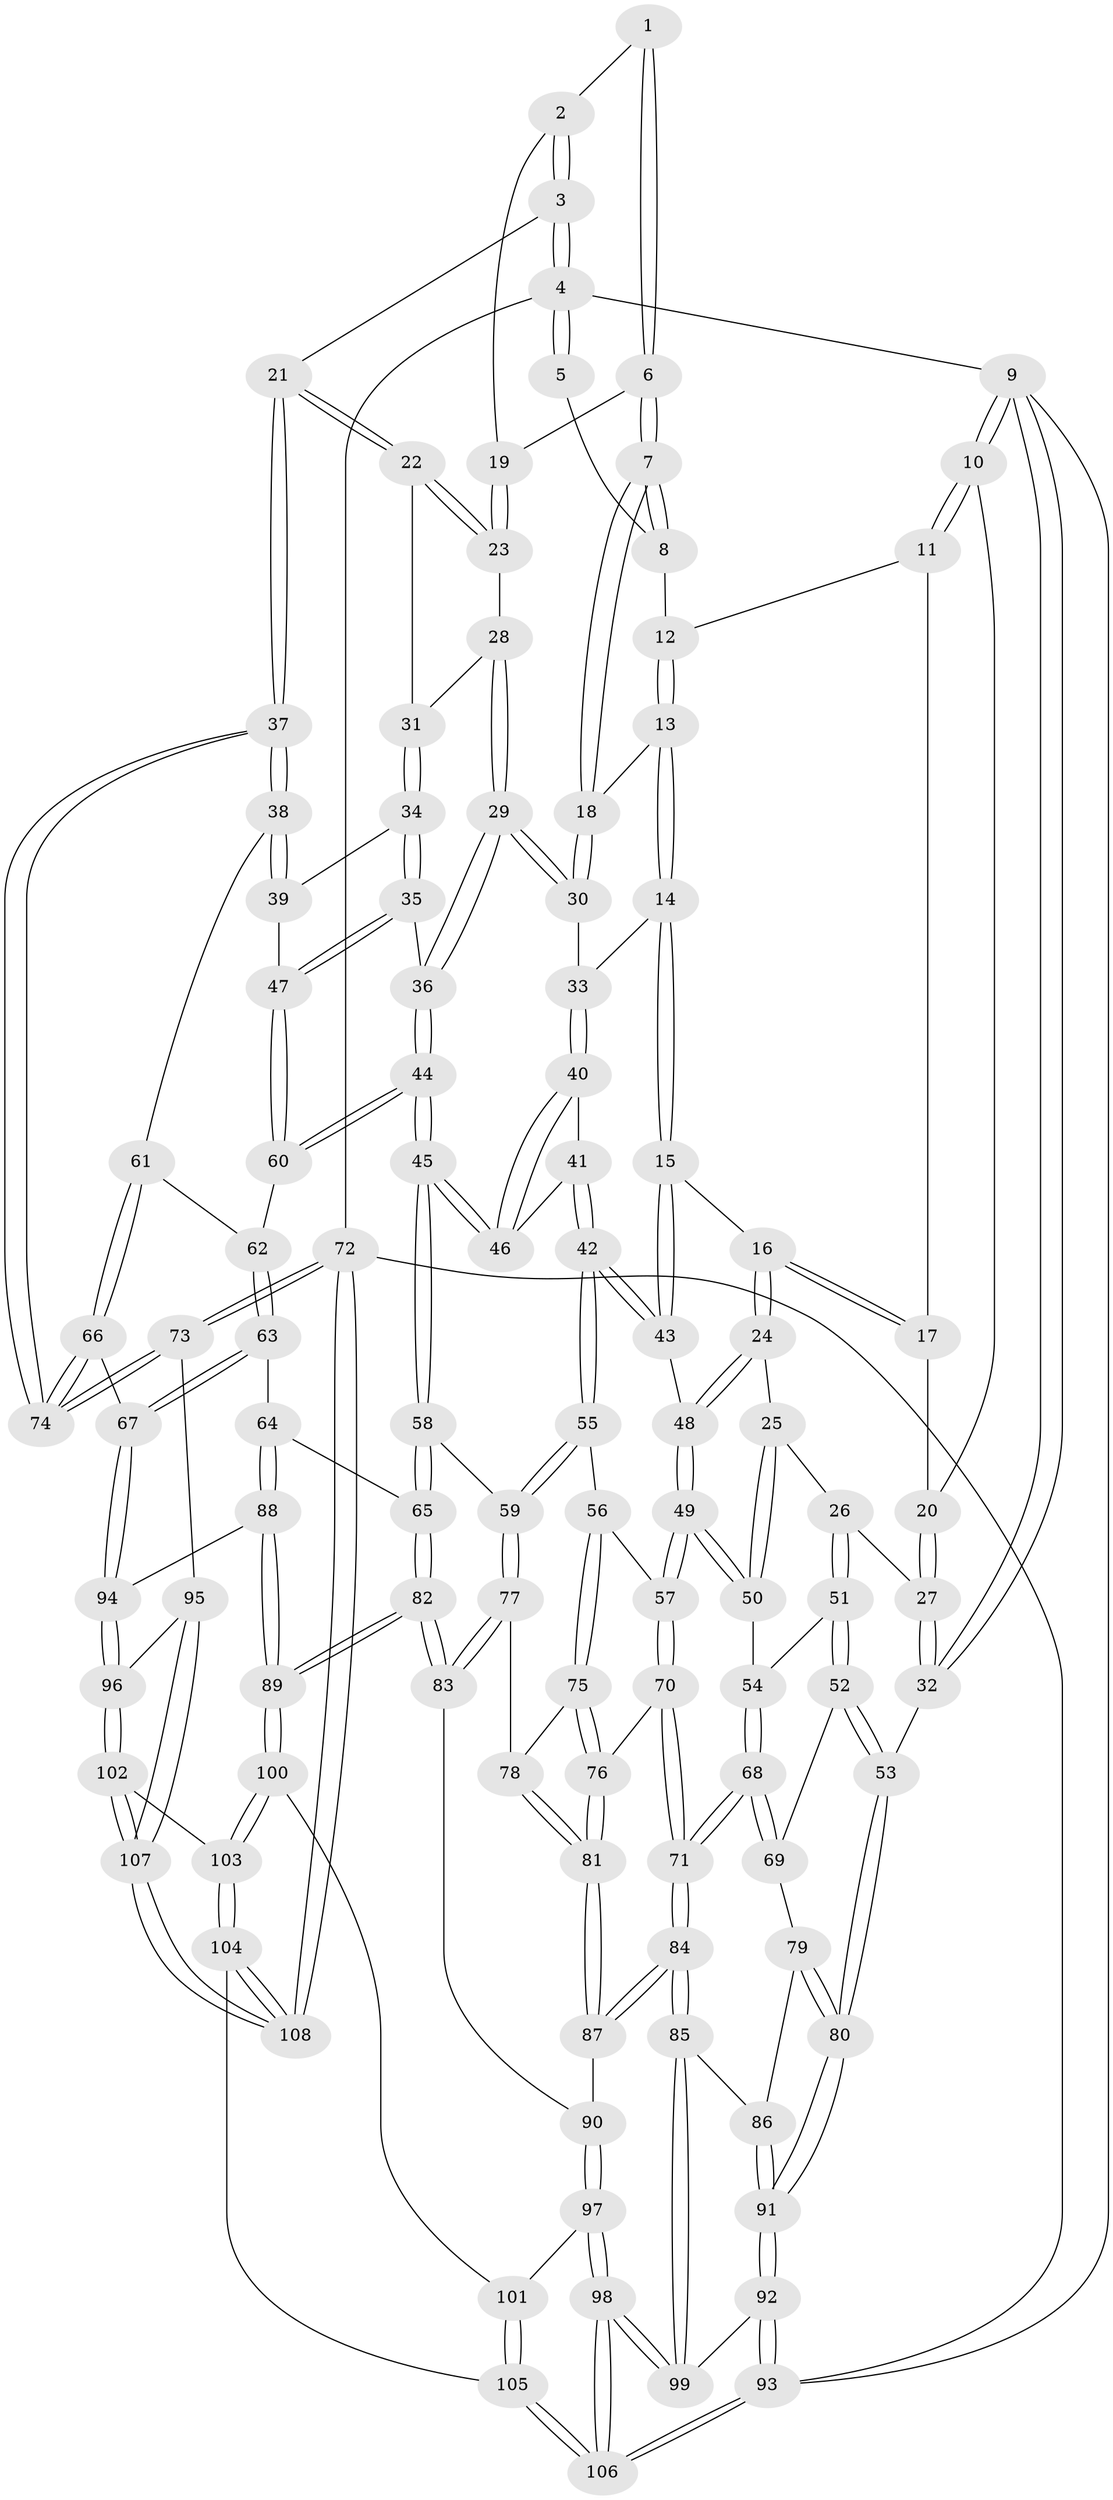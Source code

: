 // coarse degree distribution, {4: 0.375, 6: 0.09375, 3: 0.125, 5: 0.21875, 2: 0.09375, 7: 0.09375}
// Generated by graph-tools (version 1.1) at 2025/21/03/04/25 18:21:20]
// undirected, 108 vertices, 267 edges
graph export_dot {
graph [start="1"]
  node [color=gray90,style=filled];
  1 [pos="+0.8502117772135674+0.001365708209801972"];
  2 [pos="+0.9131613049114335+0.08436282625310944"];
  3 [pos="+1+0"];
  4 [pos="+1+0"];
  5 [pos="+0.8379529489214976+0"];
  6 [pos="+0.8106607678723711+0.10129191144319494"];
  7 [pos="+0.7556435203467282+0.10802746305787364"];
  8 [pos="+0.6786993682604239+0"];
  9 [pos="+0+0"];
  10 [pos="+0+0"];
  11 [pos="+0.2735409869547788+0"];
  12 [pos="+0.4645726069196985+0"];
  13 [pos="+0.4663634584558259+0"];
  14 [pos="+0.45016376654737983+0.1557375549217954"];
  15 [pos="+0.3955615391274091+0.2172833531854423"];
  16 [pos="+0.22018403831576464+0.1221463540049173"];
  17 [pos="+0.18011826614834842+0.0676128463925045"];
  18 [pos="+0.7175675165543661+0.16705994365051152"];
  19 [pos="+0.8656966913348233+0.10530792822239436"];
  20 [pos="+0.10307096527522026+0.09565317264136085"];
  21 [pos="+1+0.20042367107475187"];
  22 [pos="+0.9447561627265835+0.24246319067674457"];
  23 [pos="+0.8799591528174183+0.16677158752435137"];
  24 [pos="+0.11395249844716918+0.30499806376903776"];
  25 [pos="+0.11317951111445827+0.30510799428989444"];
  26 [pos="+0.10180422919159325+0.3057938151021676"];
  27 [pos="+0+0.2284397564941291"];
  28 [pos="+0.8271903587307614+0.22459888782547582"];
  29 [pos="+0.7156109138944354+0.23156653748306874"];
  30 [pos="+0.6968871488278243+0.2171276679871634"];
  31 [pos="+0.9247202974312444+0.25310620675871387"];
  32 [pos="+0+0.21900132976335304"];
  33 [pos="+0.6842934803508272+0.22065621288109993"];
  34 [pos="+0.9070842189926214+0.2785181080714654"];
  35 [pos="+0.8197748816431192+0.38314348639898216"];
  36 [pos="+0.7291557453705867+0.2516035610106193"];
  37 [pos="+1+0.33905472195841313"];
  38 [pos="+1+0.346633986392825"];
  39 [pos="+0.9484114030841627+0.36029779733547346"];
  40 [pos="+0.6560029802968659+0.27892769633553466"];
  41 [pos="+0.49368571495559893+0.36251838786288054"];
  42 [pos="+0.4332215615478083+0.36305235970347266"];
  43 [pos="+0.37715361994756436+0.2873828784211085"];
  44 [pos="+0.6666725913266722+0.5009189878567069"];
  45 [pos="+0.6662078581609657+0.5012464259469991"];
  46 [pos="+0.6297168744035948+0.39974696933553844"];
  47 [pos="+0.8202564207108044+0.38586432846836527"];
  48 [pos="+0.2902303114378949+0.33109850678139485"];
  49 [pos="+0.2501301221306862+0.48167476861011704"];
  50 [pos="+0.1953588450000567+0.47748063047703443"];
  51 [pos="+0.08185496159704733+0.4599073241891935"];
  52 [pos="+0+0.5198681784735979"];
  53 [pos="+0+0.5445922039000504"];
  54 [pos="+0.13119290582247428+0.48508795970930474"];
  55 [pos="+0.4439840687711941+0.4174544968648447"];
  56 [pos="+0.3370376661023842+0.5365366195237782"];
  57 [pos="+0.25390809999717123+0.49130330597151856"];
  58 [pos="+0.6519239143057929+0.5378934738461266"];
  59 [pos="+0.5430804422572715+0.5587108252790713"];
  60 [pos="+0.8193460787989494+0.3951970934308194"];
  61 [pos="+0.8949061623305089+0.4555379564234749"];
  62 [pos="+0.857654876253618+0.4402506711295223"];
  63 [pos="+0.8151833988838664+0.6692952894673115"];
  64 [pos="+0.7266832331812715+0.618463131867412"];
  65 [pos="+0.706365755200888+0.6006978950292448"];
  66 [pos="+0.9911613970901103+0.5946690857177466"];
  67 [pos="+0.8293642039637913+0.6840532092044044"];
  68 [pos="+0.15245743654469407+0.6143742610660323"];
  69 [pos="+0.10859956656841357+0.6133568930707202"];
  70 [pos="+0.20233453094251921+0.6042625214478957"];
  71 [pos="+0.16353877619342091+0.6193890072299136"];
  72 [pos="+1+1"];
  73 [pos="+1+0.8383092609916521"];
  74 [pos="+1+0.5756223814693744"];
  75 [pos="+0.353414187703385+0.5784278624429571"];
  76 [pos="+0.27747402435637153+0.6388147526119555"];
  77 [pos="+0.4879648897057924+0.6301258038479273"];
  78 [pos="+0.40527902939119986+0.607795284823748"];
  79 [pos="+0.07141335512880893+0.6516069907317193"];
  80 [pos="+0+0.6489079948926346"];
  81 [pos="+0.298925236368188+0.7241377507195981"];
  82 [pos="+0.5450769100283595+0.7747542838823003"];
  83 [pos="+0.4877256318665676+0.675983338486311"];
  84 [pos="+0.1726969989784271+0.7934848364441703"];
  85 [pos="+0.16382440183301358+0.803245460439012"];
  86 [pos="+0.06647174991143559+0.7230824557083456"];
  87 [pos="+0.2987844205550298+0.7533420509024935"];
  88 [pos="+0.5975298790705023+0.7972030838932432"];
  89 [pos="+0.5596940144600361+0.8122738154437823"];
  90 [pos="+0.33669116321278875+0.7709022508433461"];
  91 [pos="+0+0.7260555304718801"];
  92 [pos="+0+0.8829079509208498"];
  93 [pos="+0+1"];
  94 [pos="+0.8333437500841876+0.7669840334118533"];
  95 [pos="+0.8539206646691994+0.8140690324685543"];
  96 [pos="+0.8511478864783555+0.8112729057307048"];
  97 [pos="+0.383586219912759+0.8683776641374"];
  98 [pos="+0.24728363450270038+1"];
  99 [pos="+0.15330194956744694+0.8332979543536729"];
  100 [pos="+0.5592143252574905+0.8144493082772366"];
  101 [pos="+0.4716429329100688+0.8542897397082019"];
  102 [pos="+0.6970888580743767+0.909979058846172"];
  103 [pos="+0.6101990851472482+0.9195810120274608"];
  104 [pos="+0.5435172951107992+1"];
  105 [pos="+0.49839785211047466+1"];
  106 [pos="+0.2452797645395625+1"];
  107 [pos="+0.9045916791537039+1"];
  108 [pos="+0.9245191429909558+1"];
  1 -- 2;
  1 -- 6;
  1 -- 6;
  2 -- 3;
  2 -- 3;
  2 -- 19;
  3 -- 4;
  3 -- 4;
  3 -- 21;
  4 -- 5;
  4 -- 5;
  4 -- 9;
  4 -- 72;
  5 -- 8;
  6 -- 7;
  6 -- 7;
  6 -- 19;
  7 -- 8;
  7 -- 8;
  7 -- 18;
  7 -- 18;
  8 -- 12;
  9 -- 10;
  9 -- 10;
  9 -- 32;
  9 -- 32;
  9 -- 93;
  10 -- 11;
  10 -- 11;
  10 -- 20;
  11 -- 12;
  11 -- 17;
  12 -- 13;
  12 -- 13;
  13 -- 14;
  13 -- 14;
  13 -- 18;
  14 -- 15;
  14 -- 15;
  14 -- 33;
  15 -- 16;
  15 -- 43;
  15 -- 43;
  16 -- 17;
  16 -- 17;
  16 -- 24;
  16 -- 24;
  17 -- 20;
  18 -- 30;
  18 -- 30;
  19 -- 23;
  19 -- 23;
  20 -- 27;
  20 -- 27;
  21 -- 22;
  21 -- 22;
  21 -- 37;
  21 -- 37;
  22 -- 23;
  22 -- 23;
  22 -- 31;
  23 -- 28;
  24 -- 25;
  24 -- 48;
  24 -- 48;
  25 -- 26;
  25 -- 50;
  25 -- 50;
  26 -- 27;
  26 -- 51;
  26 -- 51;
  27 -- 32;
  27 -- 32;
  28 -- 29;
  28 -- 29;
  28 -- 31;
  29 -- 30;
  29 -- 30;
  29 -- 36;
  29 -- 36;
  30 -- 33;
  31 -- 34;
  31 -- 34;
  32 -- 53;
  33 -- 40;
  33 -- 40;
  34 -- 35;
  34 -- 35;
  34 -- 39;
  35 -- 36;
  35 -- 47;
  35 -- 47;
  36 -- 44;
  36 -- 44;
  37 -- 38;
  37 -- 38;
  37 -- 74;
  37 -- 74;
  38 -- 39;
  38 -- 39;
  38 -- 61;
  39 -- 47;
  40 -- 41;
  40 -- 46;
  40 -- 46;
  41 -- 42;
  41 -- 42;
  41 -- 46;
  42 -- 43;
  42 -- 43;
  42 -- 55;
  42 -- 55;
  43 -- 48;
  44 -- 45;
  44 -- 45;
  44 -- 60;
  44 -- 60;
  45 -- 46;
  45 -- 46;
  45 -- 58;
  45 -- 58;
  47 -- 60;
  47 -- 60;
  48 -- 49;
  48 -- 49;
  49 -- 50;
  49 -- 50;
  49 -- 57;
  49 -- 57;
  50 -- 54;
  51 -- 52;
  51 -- 52;
  51 -- 54;
  52 -- 53;
  52 -- 53;
  52 -- 69;
  53 -- 80;
  53 -- 80;
  54 -- 68;
  54 -- 68;
  55 -- 56;
  55 -- 59;
  55 -- 59;
  56 -- 57;
  56 -- 75;
  56 -- 75;
  57 -- 70;
  57 -- 70;
  58 -- 59;
  58 -- 65;
  58 -- 65;
  59 -- 77;
  59 -- 77;
  60 -- 62;
  61 -- 62;
  61 -- 66;
  61 -- 66;
  62 -- 63;
  62 -- 63;
  63 -- 64;
  63 -- 67;
  63 -- 67;
  64 -- 65;
  64 -- 88;
  64 -- 88;
  65 -- 82;
  65 -- 82;
  66 -- 67;
  66 -- 74;
  66 -- 74;
  67 -- 94;
  67 -- 94;
  68 -- 69;
  68 -- 69;
  68 -- 71;
  68 -- 71;
  69 -- 79;
  70 -- 71;
  70 -- 71;
  70 -- 76;
  71 -- 84;
  71 -- 84;
  72 -- 73;
  72 -- 73;
  72 -- 108;
  72 -- 108;
  72 -- 93;
  73 -- 74;
  73 -- 74;
  73 -- 95;
  75 -- 76;
  75 -- 76;
  75 -- 78;
  76 -- 81;
  76 -- 81;
  77 -- 78;
  77 -- 83;
  77 -- 83;
  78 -- 81;
  78 -- 81;
  79 -- 80;
  79 -- 80;
  79 -- 86;
  80 -- 91;
  80 -- 91;
  81 -- 87;
  81 -- 87;
  82 -- 83;
  82 -- 83;
  82 -- 89;
  82 -- 89;
  83 -- 90;
  84 -- 85;
  84 -- 85;
  84 -- 87;
  84 -- 87;
  85 -- 86;
  85 -- 99;
  85 -- 99;
  86 -- 91;
  86 -- 91;
  87 -- 90;
  88 -- 89;
  88 -- 89;
  88 -- 94;
  89 -- 100;
  89 -- 100;
  90 -- 97;
  90 -- 97;
  91 -- 92;
  91 -- 92;
  92 -- 93;
  92 -- 93;
  92 -- 99;
  93 -- 106;
  93 -- 106;
  94 -- 96;
  94 -- 96;
  95 -- 96;
  95 -- 107;
  95 -- 107;
  96 -- 102;
  96 -- 102;
  97 -- 98;
  97 -- 98;
  97 -- 101;
  98 -- 99;
  98 -- 99;
  98 -- 106;
  98 -- 106;
  100 -- 101;
  100 -- 103;
  100 -- 103;
  101 -- 105;
  101 -- 105;
  102 -- 103;
  102 -- 107;
  102 -- 107;
  103 -- 104;
  103 -- 104;
  104 -- 105;
  104 -- 108;
  104 -- 108;
  105 -- 106;
  105 -- 106;
  107 -- 108;
  107 -- 108;
}
